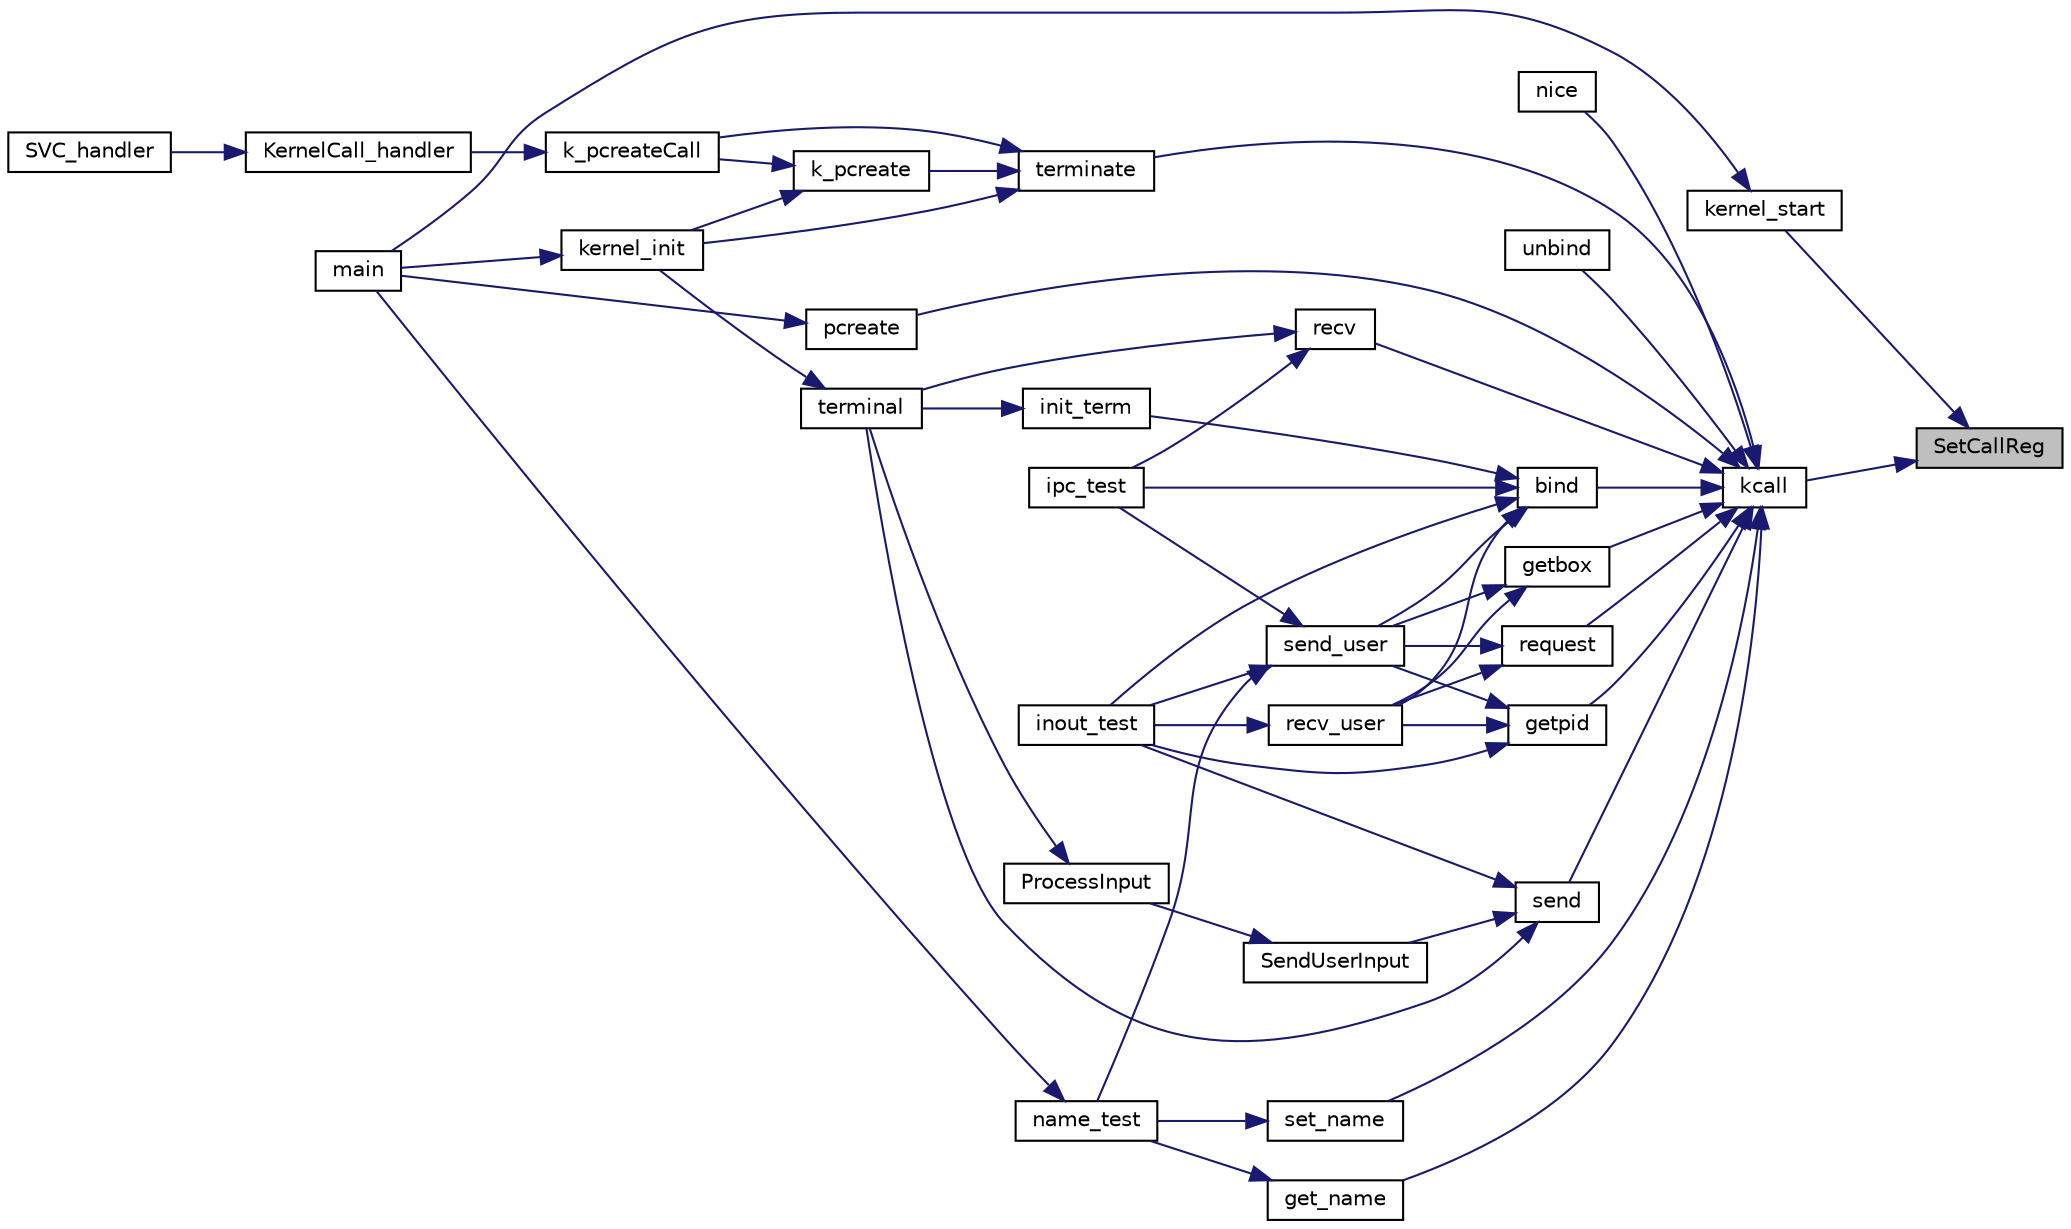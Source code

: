 digraph "SetCallReg"
{
 // LATEX_PDF_SIZE
  edge [fontname="Helvetica",fontsize="10",labelfontname="Helvetica",labelfontsize="10"];
  node [fontname="Helvetica",fontsize="10",shape=record];
  rankdir="RL";
  Node1 [label="SetCallReg",height=0.2,width=0.4,color="black", fillcolor="grey75", style="filled", fontcolor="black",tooltip="Sets the designated kernel call register with a pointer to a kernel call structure."];
  Node1 -> Node2 [dir="back",color="midnightblue",fontsize="10",style="solid",fontname="Helvetica"];
  Node2 [label="kcall",height=0.2,width=0.4,color="black", fillcolor="white", style="filled",URL="$calls_8h.html#a84f7c9fb55cbe7f8924be7b30eef3926",tooltip="Sets up the kernel call and gives CPU control to the kernel to service the call."];
  Node2 -> Node3 [dir="back",color="midnightblue",fontsize="10",style="solid",fontname="Helvetica"];
  Node3 [label="bind",height=0.2,width=0.4,color="black", fillcolor="white", style="filled",URL="$calls_8h.html#af77c30ce11306b9f5fcd5dbd97db3a56",tooltip="Binds a message box to the running process."];
  Node3 -> Node4 [dir="back",color="midnightblue",fontsize="10",style="solid",fontname="Helvetica"];
  Node4 [label="init_term",height=0.2,width=0.4,color="black", fillcolor="white", style="filled",URL="$k__terminal_8h.html#a3cbd88ed10b5fb037f3a043d3513cbf3",tooltip="Initializes the terminal settings."];
  Node4 -> Node5 [dir="back",color="midnightblue",fontsize="10",style="solid",fontname="Helvetica"];
  Node5 [label="terminal",height=0.2,width=0.4,color="black", fillcolor="white", style="filled",URL="$k__terminal_8h.html#aadb0857d6d4bedf44cea1a4d10b01947",tooltip="Terminal process."];
  Node5 -> Node6 [dir="back",color="midnightblue",fontsize="10",style="solid",fontname="Helvetica"];
  Node6 [label="kernel_init",height=0.2,width=0.4,color="black", fillcolor="white", style="filled",URL="$k__handlers_8h.html#a3f19ffb1e6c83b6c0203fd69c0534437",tooltip="Initializes kernel data structures, drivers, and critical processes."];
  Node6 -> Node7 [dir="back",color="midnightblue",fontsize="10",style="solid",fontname="Helvetica"];
  Node7 [label="main",height=0.2,width=0.4,color="black", fillcolor="white", style="filled",URL="$main_8c.html#a840291bc02cba5474a4cb46a9b9566fe",tooltip="main.c"];
  Node3 -> Node8 [dir="back",color="midnightblue",fontsize="10",style="solid",fontname="Helvetica"];
  Node8 [label="inout_test",height=0.2,width=0.4,color="black", fillcolor="white", style="filled",URL="$main_8c.html#a9e1e3b7a7b222db64874c2cda0103865",tooltip=" "];
  Node3 -> Node9 [dir="back",color="midnightblue",fontsize="10",style="solid",fontname="Helvetica"];
  Node9 [label="ipc_test",height=0.2,width=0.4,color="black", fillcolor="white", style="filled",URL="$main_8c.html#af5356c2ce5eee233f4c94682e76a8d93",tooltip=" "];
  Node3 -> Node10 [dir="back",color="midnightblue",fontsize="10",style="solid",fontname="Helvetica"];
  Node10 [label="recv_user",height=0.2,width=0.4,color="black", fillcolor="white", style="filled",URL="$calls_8h.html#a67cfc95199f6a35287de875c59178767",tooltip="Receives a character string from the IO server (generated by the user)."];
  Node10 -> Node8 [dir="back",color="midnightblue",fontsize="10",style="solid",fontname="Helvetica"];
  Node3 -> Node11 [dir="back",color="midnightblue",fontsize="10",style="solid",fontname="Helvetica"];
  Node11 [label="send_user",height=0.2,width=0.4,color="black", fillcolor="white", style="filled",URL="$calls_8h.html#a3db582ffbfa51b05d8c8d1fba49f58b1",tooltip="Send a character string to IO server to be displayed to user."];
  Node11 -> Node8 [dir="back",color="midnightblue",fontsize="10",style="solid",fontname="Helvetica"];
  Node11 -> Node9 [dir="back",color="midnightblue",fontsize="10",style="solid",fontname="Helvetica"];
  Node11 -> Node12 [dir="back",color="midnightblue",fontsize="10",style="solid",fontname="Helvetica"];
  Node12 [label="name_test",height=0.2,width=0.4,color="black", fillcolor="white", style="filled",URL="$main_8c.html#a416c7a37281a2ac72d7bd28eb09c7c7a",tooltip=" "];
  Node12 -> Node7 [dir="back",color="midnightblue",fontsize="10",style="solid",fontname="Helvetica"];
  Node2 -> Node13 [dir="back",color="midnightblue",fontsize="10",style="solid",fontname="Helvetica"];
  Node13 [label="get_name",height=0.2,width=0.4,color="black", fillcolor="white", style="filled",URL="$calls_8h.html#aedeffc3bcf7111f111a109ac55b4320f",tooltip="Gets process name."];
  Node13 -> Node12 [dir="back",color="midnightblue",fontsize="10",style="solid",fontname="Helvetica"];
  Node2 -> Node14 [dir="back",color="midnightblue",fontsize="10",style="solid",fontname="Helvetica"];
  Node14 [label="getbox",height=0.2,width=0.4,color="black", fillcolor="white", style="filled",URL="$calls_8h.html#a01cc81316a050edc81616ff5ad532aa2",tooltip="Gets the BOX ID of a box bound to the process."];
  Node14 -> Node10 [dir="back",color="midnightblue",fontsize="10",style="solid",fontname="Helvetica"];
  Node14 -> Node11 [dir="back",color="midnightblue",fontsize="10",style="solid",fontname="Helvetica"];
  Node2 -> Node15 [dir="back",color="midnightblue",fontsize="10",style="solid",fontname="Helvetica"];
  Node15 [label="getpid",height=0.2,width=0.4,color="black", fillcolor="white", style="filled",URL="$calls_8h.html#ac61b207337ca21b3b309593fd1a0cb82",tooltip="Requests the process ID of the running process."];
  Node15 -> Node8 [dir="back",color="midnightblue",fontsize="10",style="solid",fontname="Helvetica"];
  Node15 -> Node10 [dir="back",color="midnightblue",fontsize="10",style="solid",fontname="Helvetica"];
  Node15 -> Node11 [dir="back",color="midnightblue",fontsize="10",style="solid",fontname="Helvetica"];
  Node2 -> Node16 [dir="back",color="midnightblue",fontsize="10",style="solid",fontname="Helvetica"];
  Node16 [label="nice",height=0.2,width=0.4,color="black", fillcolor="white", style="filled",URL="$calls_8h.html#a9f3c24842355ea338505bd997093a25a",tooltip="Requests that the running process' priority to be changed."];
  Node2 -> Node17 [dir="back",color="midnightblue",fontsize="10",style="solid",fontname="Helvetica"];
  Node17 [label="pcreate",height=0.2,width=0.4,color="black", fillcolor="white", style="filled",URL="$calls_8h.html#ae1c0c48399f147fc1d0487e4b534b121",tooltip="Requests the creation and registration of a new process in kernel space."];
  Node17 -> Node7 [dir="back",color="midnightblue",fontsize="10",style="solid",fontname="Helvetica"];
  Node2 -> Node18 [dir="back",color="midnightblue",fontsize="10",style="solid",fontname="Helvetica"];
  Node18 [label="recv",height=0.2,width=0.4,color="black", fillcolor="white", style="filled",URL="$calls_8h.html#a19517e048e33085f0511109325b10392",tooltip="Recieves a message from a process."];
  Node18 -> Node9 [dir="back",color="midnightblue",fontsize="10",style="solid",fontname="Helvetica"];
  Node18 -> Node5 [dir="back",color="midnightblue",fontsize="10",style="solid",fontname="Helvetica"];
  Node2 -> Node19 [dir="back",color="midnightblue",fontsize="10",style="solid",fontname="Helvetica"];
  Node19 [label="request",height=0.2,width=0.4,color="black", fillcolor="white", style="filled",URL="$calls_8h.html#a8e195efd858e3f28f50199e071df9f87",tooltip="Performs a request transaction to a process."];
  Node19 -> Node10 [dir="back",color="midnightblue",fontsize="10",style="solid",fontname="Helvetica"];
  Node19 -> Node11 [dir="back",color="midnightblue",fontsize="10",style="solid",fontname="Helvetica"];
  Node2 -> Node20 [dir="back",color="midnightblue",fontsize="10",style="solid",fontname="Helvetica"];
  Node20 [label="send",height=0.2,width=0.4,color="black", fillcolor="white", style="filled",URL="$calls_8h.html#a89d7c5e892dc1998d7663efa98d9f487",tooltip="Send a message to a process."];
  Node20 -> Node8 [dir="back",color="midnightblue",fontsize="10",style="solid",fontname="Helvetica"];
  Node20 -> Node21 [dir="back",color="midnightblue",fontsize="10",style="solid",fontname="Helvetica"];
  Node21 [label="SendUserInput",height=0.2,width=0.4,color="black", fillcolor="white", style="filled",URL="$k__terminal_8h.html#a1b445477a235c3a0764638e73c8025a8",tooltip="Sends captured input to process that requested it."];
  Node21 -> Node22 [dir="back",color="midnightblue",fontsize="10",style="solid",fontname="Helvetica"];
  Node22 [label="ProcessInput",height=0.2,width=0.4,color="black", fillcolor="white", style="filled",URL="$k__terminal_8h.html#a64ca3a424dd85aa6cbdd6600f59a3780",tooltip="Processes an input character sent from UART."];
  Node22 -> Node5 [dir="back",color="midnightblue",fontsize="10",style="solid",fontname="Helvetica"];
  Node20 -> Node5 [dir="back",color="midnightblue",fontsize="10",style="solid",fontname="Helvetica"];
  Node2 -> Node23 [dir="back",color="midnightblue",fontsize="10",style="solid",fontname="Helvetica"];
  Node23 [label="set_name",height=0.2,width=0.4,color="black", fillcolor="white", style="filled",URL="$calls_8h.html#a9013a2d8fef03e41dd58b43810829450",tooltip="Sets the process name."];
  Node23 -> Node12 [dir="back",color="midnightblue",fontsize="10",style="solid",fontname="Helvetica"];
  Node2 -> Node24 [dir="back",color="midnightblue",fontsize="10",style="solid",fontname="Helvetica"];
  Node24 [label="terminate",height=0.2,width=0.4,color="black", fillcolor="white", style="filled",URL="$calls_8h.html#a5354b26c0e92bc241bbaf8daedc5a28c",tooltip="Requests the termination of the running process."];
  Node24 -> Node25 [dir="back",color="midnightblue",fontsize="10",style="solid",fontname="Helvetica"];
  Node25 [label="k_pcreate",height=0.2,width=0.4,color="black", fillcolor="white", style="filled",URL="$k__processes_8h.html#a9ea70364f7d015c8df1b31ddeee0b13c",tooltip="Creates a process and registers it in kernel space."];
  Node25 -> Node26 [dir="back",color="midnightblue",fontsize="10",style="solid",fontname="Helvetica"];
  Node26 [label="k_pcreateCall",height=0.2,width=0.4,color="black", fillcolor="white", style="filled",URL="$k__handlers_8h.html#a727e88ff2dee6e3988e3887f8fc82d38",tooltip="Performs all operations required for process allocation."];
  Node26 -> Node27 [dir="back",color="midnightblue",fontsize="10",style="solid",fontname="Helvetica"];
  Node27 [label="KernelCall_handler",height=0.2,width=0.4,color="black", fillcolor="white", style="filled",URL="$k__handlers_8h.html#a53c69e53135737e747747a3a6eb8dd69",tooltip="Kernel Call Handler function."];
  Node27 -> Node28 [dir="back",color="midnightblue",fontsize="10",style="solid",fontname="Helvetica"];
  Node28 [label="SVC_handler",height=0.2,width=0.4,color="black", fillcolor="white", style="filled",URL="$k__handlers_8c.html#a5703d8fe19774bd873f7d7db5cd60242",tooltip="Supervisor Call trap handler."];
  Node25 -> Node6 [dir="back",color="midnightblue",fontsize="10",style="solid",fontname="Helvetica"];
  Node24 -> Node26 [dir="back",color="midnightblue",fontsize="10",style="solid",fontname="Helvetica"];
  Node24 -> Node6 [dir="back",color="midnightblue",fontsize="10",style="solid",fontname="Helvetica"];
  Node2 -> Node29 [dir="back",color="midnightblue",fontsize="10",style="solid",fontname="Helvetica"];
  Node29 [label="unbind",height=0.2,width=0.4,color="black", fillcolor="white", style="filled",URL="$calls_8h.html#abb48d8ef7218b489ff9322ec9d0e53ff",tooltip="Unbinds a message box from the running process."];
  Node1 -> Node30 [dir="back",color="midnightblue",fontsize="10",style="solid",fontname="Helvetica"];
  Node30 [label="kernel_start",height=0.2,width=0.4,color="black", fillcolor="white", style="filled",URL="$k__handlers_8h.html#a5fed83f1870809270475ca393c04530f",tooltip="Starts the kernel's run-mode."];
  Node30 -> Node7 [dir="back",color="midnightblue",fontsize="10",style="solid",fontname="Helvetica"];
}
